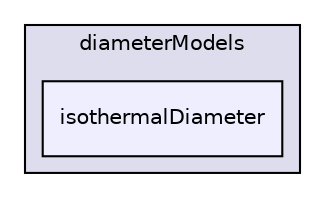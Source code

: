 digraph "applications/solvers/multiphase/twoPhaseEulerFoam/twoPhaseSystem/diameterModels/isothermalDiameter" {
  bgcolor=transparent;
  compound=true
  node [ fontsize="10", fontname="Helvetica"];
  edge [ labelfontsize="10", labelfontname="Helvetica"];
  subgraph clusterdir_1b4e163c8b0104bdcce8d831ee7dc741 {
    graph [ bgcolor="#ddddee", pencolor="black", label="diameterModels" fontname="Helvetica", fontsize="10", URL="dir_1b4e163c8b0104bdcce8d831ee7dc741.html"]
  dir_2c8db5ca05c22212d244cde8b46a778d [shape=box, label="isothermalDiameter", style="filled", fillcolor="#eeeeff", pencolor="black", URL="dir_2c8db5ca05c22212d244cde8b46a778d.html"];
  }
}
